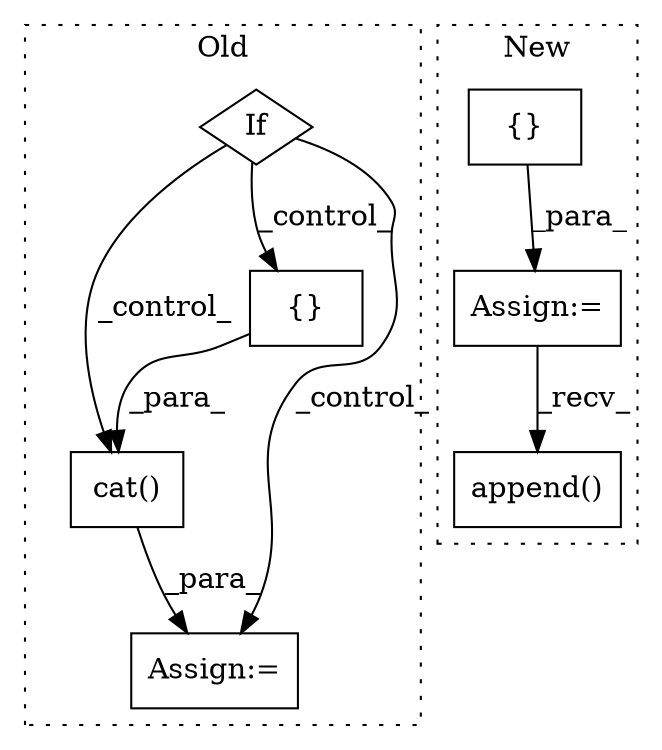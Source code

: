digraph G {
subgraph cluster0 {
1 [label="cat()" a="75" s="3339,3375" l="10,1" shape="box"];
4 [label="{}" a="59" s="3349,3371" l="1,0" shape="box"];
5 [label="Assign:=" a="68" s="3336" l="3" shape="box"];
7 [label="If" a="96" s="3300" l="3" shape="diamond"];
label = "Old";
style="dotted";
}
subgraph cluster1 {
2 [label="append()" a="75" s="3315,3339" l="19,1" shape="box"];
3 [label="{}" a="59" s="3082,3082" l="2,1" shape="box"];
6 [label="Assign:=" a="68" s="3079" l="3" shape="box"];
label = "New";
style="dotted";
}
1 -> 5 [label="_para_"];
3 -> 6 [label="_para_"];
4 -> 1 [label="_para_"];
6 -> 2 [label="_recv_"];
7 -> 4 [label="_control_"];
7 -> 1 [label="_control_"];
7 -> 5 [label="_control_"];
}
